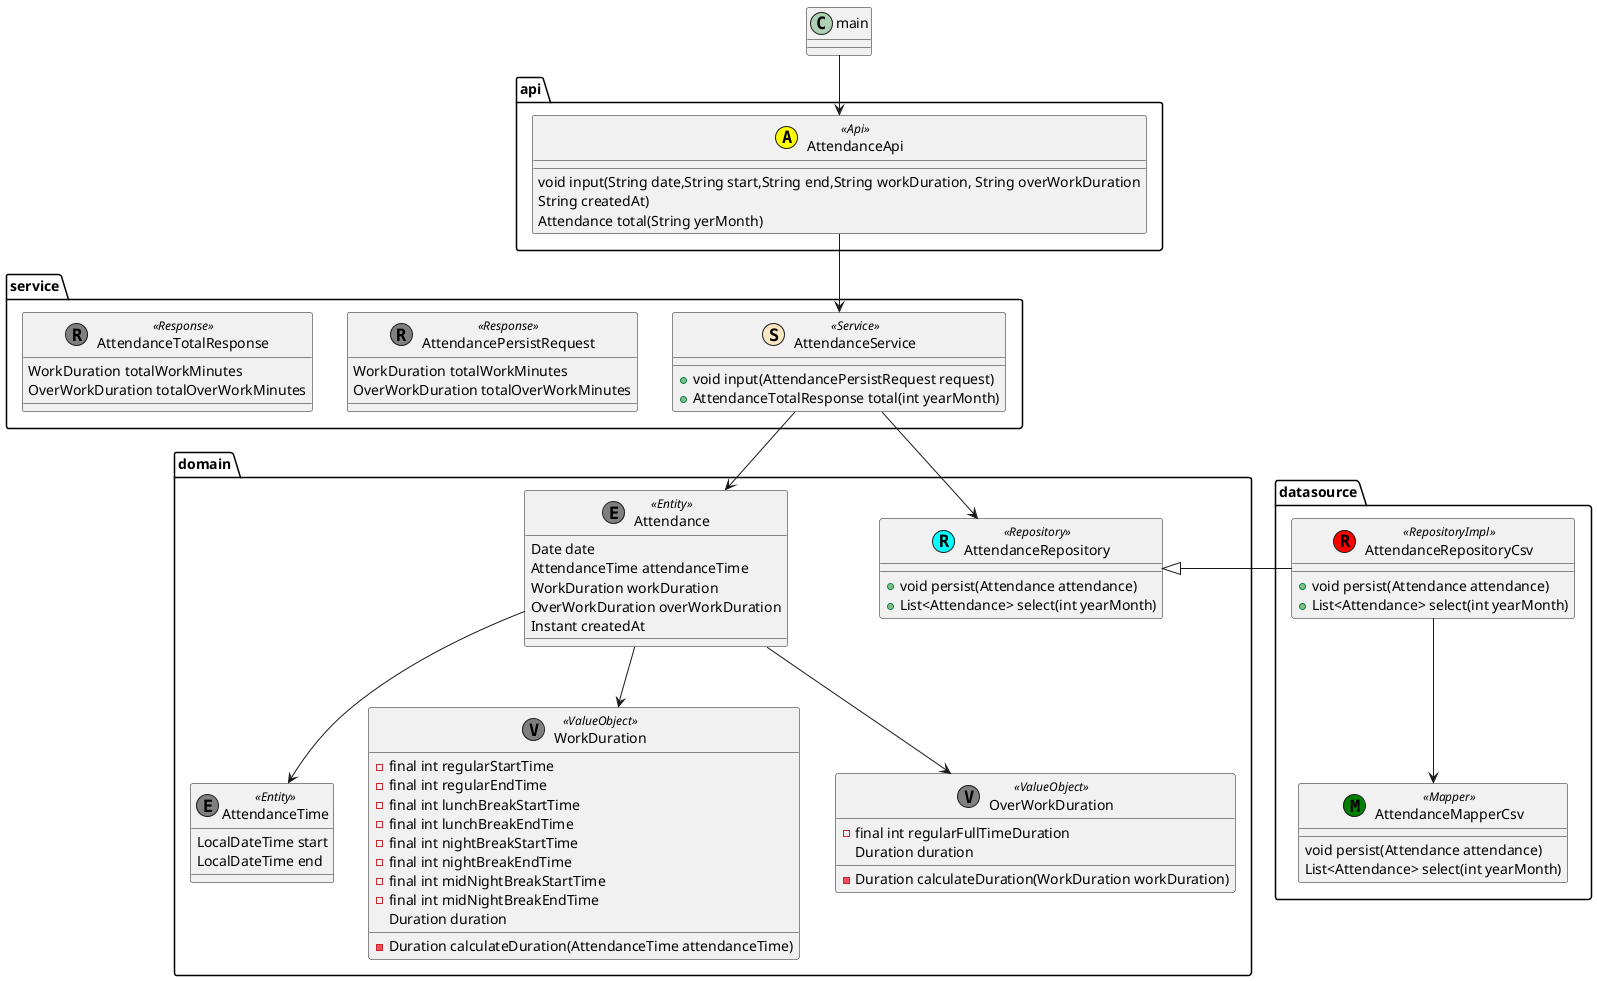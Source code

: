@startuml 勤怠管理クラス図
package domain {
    class Attendance<<(E,gray) Entity>> {
        Date date
        AttendanceTime attendanceTime
        WorkDuration workDuration
        OverWorkDuration overWorkDuration
        Instant createdAt
    }

    class AttendanceTime<<(E,gray) Entity>> {
            LocalDateTime start
            LocalDateTime end
    }

    class WorkDuration<<(V,gray) ValueObject>> {
        - final int regularStartTime
        - final int regularEndTime
        - final int lunchBreakStartTime
        - final int lunchBreakEndTime
        - final int nightBreakStartTime
        - final int nightBreakEndTime
        - final int midNightBreakStartTime
        - final int midNightBreakEndTime
        Duration duration
        - Duration calculateDuration(AttendanceTime attendanceTime)
     }

     class OverWorkDuration<<(V,gray) ValueObject>> {
             - final int regularFullTimeDuration
             Duration duration
             - Duration calculateDuration(WorkDuration workDuration)
     }

     class AttendanceRepository<<(R,Cyan) Repository>> {
           + void persist(Attendance attendance)
           + List<Attendance> select(int yearMonth)
      }
}

package datasource {
    class AttendanceRepositoryCsv<<(R,red) RepositoryImpl>> {
        + void persist(Attendance attendance)
        + List<Attendance> select(int yearMonth)
    }
    class AttendanceMapperCsv<<(M,green) Mapper>> {
        void persist(Attendance attendance)
        List<Attendance> select(int yearMonth)
    }
}

package service {
    class AttendanceService<<(S,strategy) Service>> {
       + void input(AttendancePersistRequest request)
       + AttendanceTotalResponse total(int yearMonth)
    }

    class AttendancePersistRequest<<(R,gray) Response>> {
            WorkDuration totalWorkMinutes
            OverWorkDuration totalOverWorkMinutes
    }


    class AttendanceTotalResponse<<(R,gray) Response>> {
        WorkDuration totalWorkMinutes
        OverWorkDuration totalOverWorkMinutes
    }
}

package api {
    class AttendanceApi<<(A,yellow) Api>> {
        void input(String date,String start,String end,String workDuration, String overWorkDuration
                           String createdAt)
        Attendance total(String yerMonth)
    }

}

class main {
}

main --> AttendanceApi
AttendanceApi --> AttendanceService
AttendanceService --> Attendance
AttendanceRepositoryCsv -left-|> AttendanceRepository
AttendanceService --> AttendanceRepository
Attendance --> AttendanceTime
Attendance --> WorkDuration
Attendance --> OverWorkDuration
AttendanceRepositoryCsv --> AttendanceMapperCsv


@enduml
